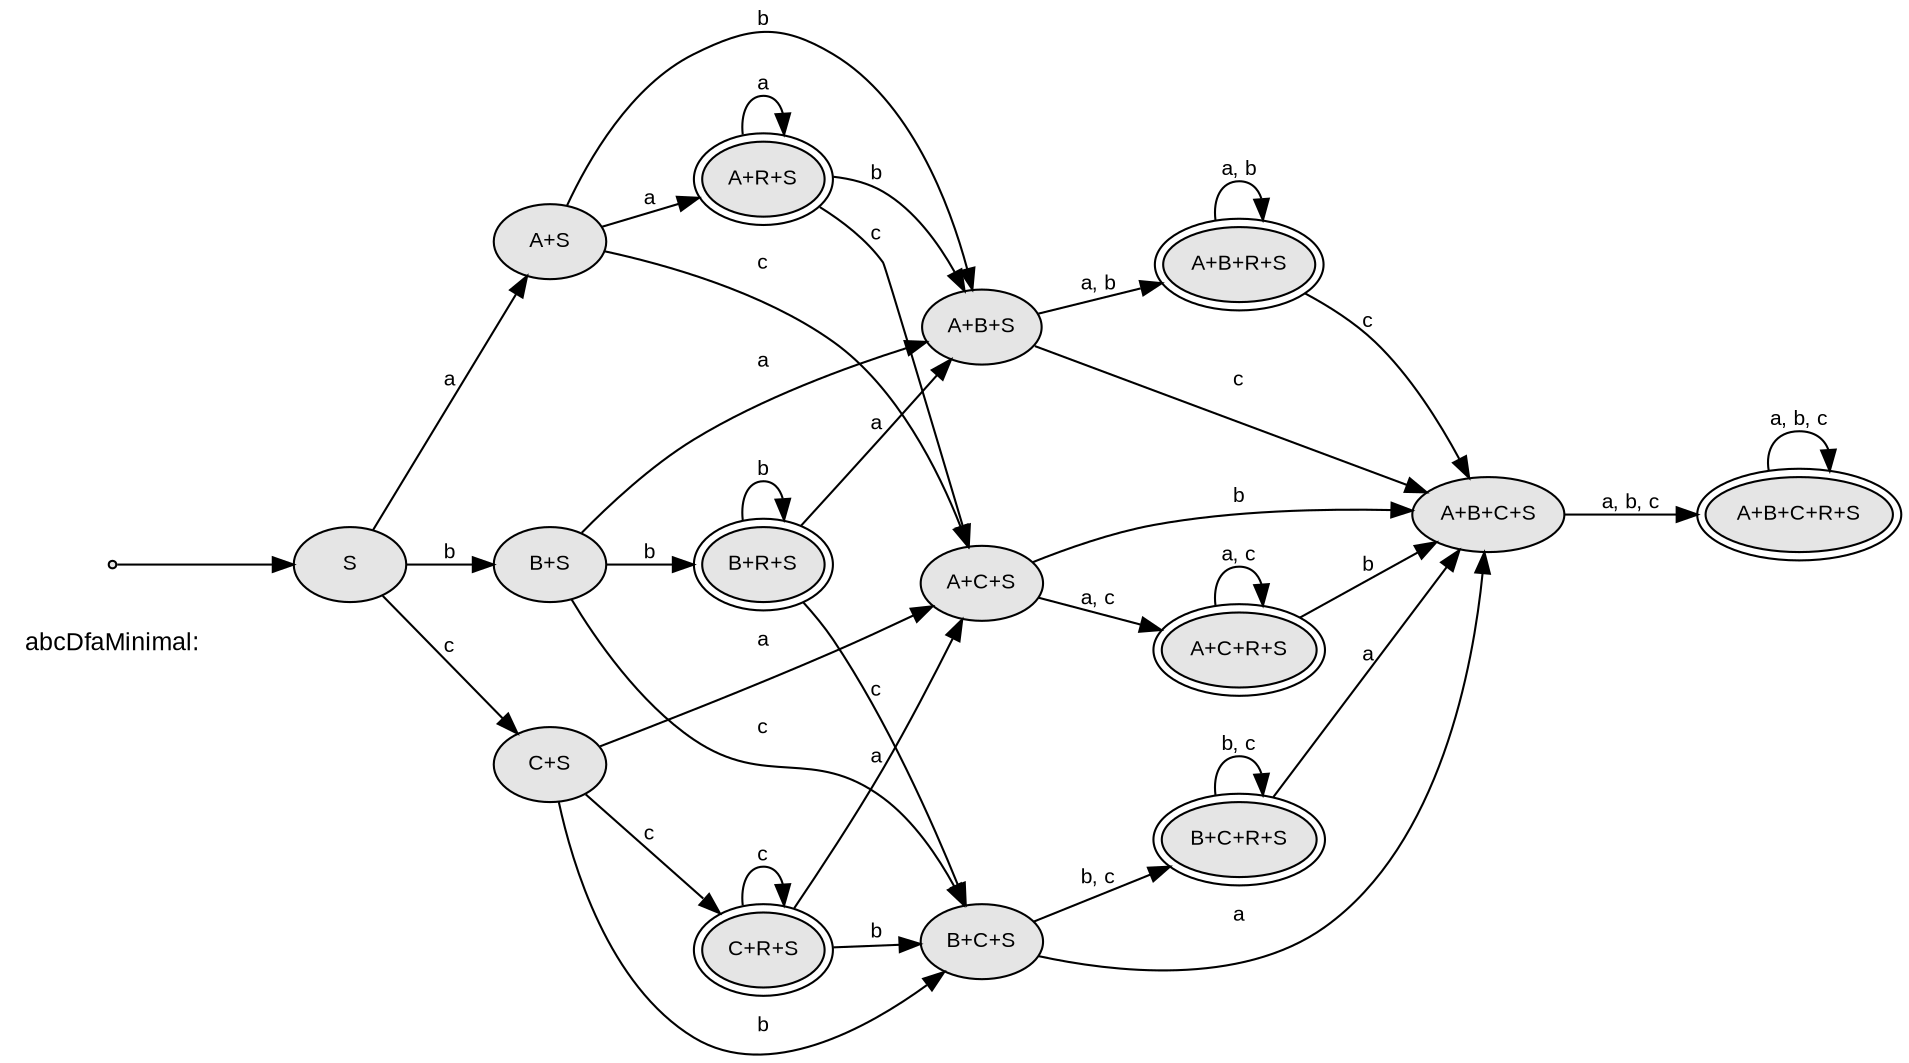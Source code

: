 digraph finite_state_machine {

  rankdir = LR;

  node [fontname = Arial fontsize = 10 style = filled fillcolor = gray90]
  "abcDfaMinimal:" [shape = none style = "" fontsize = 12];
  node [shape = point]; START; // shape for START node
  node [shape = ellipse peripheries = 2] "A+B+C+R+S" "A+B+R+S" "A+C+R+S" "A+R+S" "B+C+R+S" "B+R+S" "C+R+S"; // shape for final nodes
  node [shape = ellipse peripheries = 1];  // shape for non-final nodes
  START -> "S";

  "S" -> "A+S" [label = "a" fontname = Arial fontsize = 10]; 
  "S" -> "B+S" [label = "b" fontname = Arial fontsize = 10]; 
  "S" -> "C+S" [label = "c" fontname = Arial fontsize = 10]; 
  "A+S" -> "A+B+S" [label = "b" fontname = Arial fontsize = 10]; 
  "A+S" -> "A+C+S" [label = "c" fontname = Arial fontsize = 10]; 
  "A+S" -> "A+R+S" [label = "a" fontname = Arial fontsize = 10]; 
  "B+S" -> "A+B+S" [label = "a" fontname = Arial fontsize = 10]; 
  "B+S" -> "B+C+S" [label = "c" fontname = Arial fontsize = 10]; 
  "B+S" -> "B+R+S" [label = "b" fontname = Arial fontsize = 10]; 
  "C+S" -> "A+C+S" [label = "a" fontname = Arial fontsize = 10]; 
  "C+S" -> "B+C+S" [label = "b" fontname = Arial fontsize = 10]; 
  "C+S" -> "C+R+S" [label = "c" fontname = Arial fontsize = 10]; 
  "A+R+S" -> "A+B+S" [label = "b" fontname = Arial fontsize = 10]; 
  "A+R+S" -> "A+C+S" [label = "c" fontname = Arial fontsize = 10]; 
  "A+R+S" -> "A+R+S" [label = "a" fontname = Arial fontsize = 10]; 
  "A+B+S" -> "A+B+C+S" [label = "c" fontname = Arial fontsize = 10]; 
  "A+B+S" -> "A+B+R+S" [label = "a, b" fontname = Arial fontsize = 10]; 
  "A+C+S" -> "A+B+C+S" [label = "b" fontname = Arial fontsize = 10]; 
  "A+C+S" -> "A+C+R+S" [label = "a, c" fontname = Arial fontsize = 10]; 
  "B+R+S" -> "A+B+S" [label = "a" fontname = Arial fontsize = 10]; 
  "B+R+S" -> "B+C+S" [label = "c" fontname = Arial fontsize = 10]; 
  "B+R+S" -> "B+R+S" [label = "b" fontname = Arial fontsize = 10]; 
  "B+C+S" -> "A+B+C+S" [label = "a" fontname = Arial fontsize = 10]; 
  "B+C+S" -> "B+C+R+S" [label = "b, c" fontname = Arial fontsize = 10]; 
  "C+R+S" -> "A+C+S" [label = "a" fontname = Arial fontsize = 10]; 
  "C+R+S" -> "B+C+S" [label = "b" fontname = Arial fontsize = 10]; 
  "C+R+S" -> "C+R+S" [label = "c" fontname = Arial fontsize = 10]; 
  "A+B+R+S" -> "A+B+C+S" [label = "c" fontname = Arial fontsize = 10]; 
  "A+B+R+S" -> "A+B+R+S" [label = "a, b" fontname = Arial fontsize = 10]; 
  "A+B+C+S" -> "A+B+C+R+S" [label = "a, b, c" fontname = Arial fontsize = 10]; 
  "A+C+R+S" -> "A+B+C+S" [label = "b" fontname = Arial fontsize = 10]; 
  "A+C+R+S" -> "A+C+R+S" [label = "a, c" fontname = Arial fontsize = 10]; 
  "B+C+R+S" -> "A+B+C+S" [label = "a" fontname = Arial fontsize = 10]; 
  "B+C+R+S" -> "B+C+R+S" [label = "b, c" fontname = Arial fontsize = 10]; 
  "A+B+C+R+S" -> "A+B+C+R+S" [label = "a, b, c" fontname = Arial fontsize = 10]; 

}
